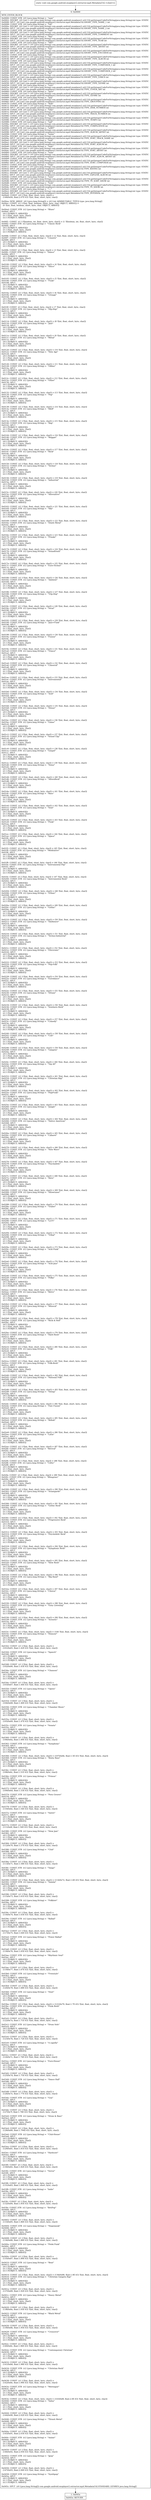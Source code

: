 digraph "CFG forcom.google.android.exoplayer2.extractor.mp4.MetadataUtil.\<clinit\>()V" {
Node_0 [shape=record,label="{0\:\ 0x0000|MTH_ENTER_BLOCK\l|0x0000: CONST_STR  (r0 I:java.lang.String) =  \"nam\" \l0x0002: INVOKE  (r0 I:int) = (r0 I:java.lang.String) com.google.android.exoplayer2.util.Util.getIntegerCodeForString(java.lang.String):int type: STATIC \l0x0006: SPUT  (r0 I:int) com.google.android.exoplayer2.extractor.mp4.MetadataUtil.SHORT_TYPE_NAME_1 int \l0x0008: CONST_STR  (r0 I:java.lang.String) =  \"trk\" \l0x000a: INVOKE  (r0 I:int) = (r0 I:java.lang.String) com.google.android.exoplayer2.util.Util.getIntegerCodeForString(java.lang.String):int type: STATIC \l0x000e: SPUT  (r0 I:int) com.google.android.exoplayer2.extractor.mp4.MetadataUtil.SHORT_TYPE_NAME_2 int \l0x0010: CONST_STR  (r0 I:java.lang.String) =  \"cmt\" \l0x0012: INVOKE  (r0 I:int) = (r0 I:java.lang.String) com.google.android.exoplayer2.util.Util.getIntegerCodeForString(java.lang.String):int type: STATIC \l0x0016: SPUT  (r0 I:int) com.google.android.exoplayer2.extractor.mp4.MetadataUtil.SHORT_TYPE_COMMENT int \l0x0018: CONST_STR  (r0 I:java.lang.String) =  \"day\" \l0x001a: INVOKE  (r0 I:int) = (r0 I:java.lang.String) com.google.android.exoplayer2.util.Util.getIntegerCodeForString(java.lang.String):int type: STATIC \l0x001e: SPUT  (r0 I:int) com.google.android.exoplayer2.extractor.mp4.MetadataUtil.SHORT_TYPE_YEAR int \l0x0020: CONST_STR  (r0 I:java.lang.String) =  \"ART\" \l0x0022: INVOKE  (r0 I:int) = (r0 I:java.lang.String) com.google.android.exoplayer2.util.Util.getIntegerCodeForString(java.lang.String):int type: STATIC \l0x0026: SPUT  (r0 I:int) com.google.android.exoplayer2.extractor.mp4.MetadataUtil.SHORT_TYPE_ARTIST int \l0x0028: CONST_STR  (r0 I:java.lang.String) =  \"too\" \l0x002a: INVOKE  (r0 I:int) = (r0 I:java.lang.String) com.google.android.exoplayer2.util.Util.getIntegerCodeForString(java.lang.String):int type: STATIC \l0x002e: SPUT  (r0 I:int) com.google.android.exoplayer2.extractor.mp4.MetadataUtil.SHORT_TYPE_ENCODER int \l0x0030: CONST_STR  (r0 I:java.lang.String) =  \"alb\" \l0x0032: INVOKE  (r0 I:int) = (r0 I:java.lang.String) com.google.android.exoplayer2.util.Util.getIntegerCodeForString(java.lang.String):int type: STATIC \l0x0036: SPUT  (r0 I:int) com.google.android.exoplayer2.extractor.mp4.MetadataUtil.SHORT_TYPE_ALBUM int \l0x0038: CONST_STR  (r0 I:java.lang.String) =  \"com\" \l0x003a: INVOKE  (r0 I:int) = (r0 I:java.lang.String) com.google.android.exoplayer2.util.Util.getIntegerCodeForString(java.lang.String):int type: STATIC \l0x003e: SPUT  (r0 I:int) com.google.android.exoplayer2.extractor.mp4.MetadataUtil.SHORT_TYPE_COMPOSER_1 int \l0x0040: CONST_STR  (r0 I:java.lang.String) =  \"wrt\" \l0x0042: INVOKE  (r0 I:int) = (r0 I:java.lang.String) com.google.android.exoplayer2.util.Util.getIntegerCodeForString(java.lang.String):int type: STATIC \l0x0046: SPUT  (r0 I:int) com.google.android.exoplayer2.extractor.mp4.MetadataUtil.SHORT_TYPE_COMPOSER_2 int \l0x0048: CONST_STR  (r0 I:java.lang.String) =  \"lyr\" \l0x004a: INVOKE  (r0 I:int) = (r0 I:java.lang.String) com.google.android.exoplayer2.util.Util.getIntegerCodeForString(java.lang.String):int type: STATIC \l0x004e: SPUT  (r0 I:int) com.google.android.exoplayer2.extractor.mp4.MetadataUtil.SHORT_TYPE_LYRICS int \l0x0050: CONST_STR  (r0 I:java.lang.String) =  \"gen\" \l0x0052: INVOKE  (r0 I:int) = (r0 I:java.lang.String) com.google.android.exoplayer2.util.Util.getIntegerCodeForString(java.lang.String):int type: STATIC \l0x0056: SPUT  (r0 I:int) com.google.android.exoplayer2.extractor.mp4.MetadataUtil.SHORT_TYPE_GENRE int \l0x0058: CONST_STR  (r0 I:java.lang.String) =  \"covr\" \l0x005a: INVOKE  (r0 I:int) = (r0 I:java.lang.String) com.google.android.exoplayer2.util.Util.getIntegerCodeForString(java.lang.String):int type: STATIC \l0x005e: SPUT  (r0 I:int) com.google.android.exoplayer2.extractor.mp4.MetadataUtil.TYPE_COVER_ART int \l0x0060: CONST_STR  (r0 I:java.lang.String) =  \"gnre\" \l0x0062: INVOKE  (r0 I:int) = (r0 I:java.lang.String) com.google.android.exoplayer2.util.Util.getIntegerCodeForString(java.lang.String):int type: STATIC \l0x0066: SPUT  (r0 I:int) com.google.android.exoplayer2.extractor.mp4.MetadataUtil.TYPE_GENRE int \l0x0068: CONST_STR  (r0 I:java.lang.String) =  \"grp\" \l0x006a: INVOKE  (r0 I:int) = (r0 I:java.lang.String) com.google.android.exoplayer2.util.Util.getIntegerCodeForString(java.lang.String):int type: STATIC \l0x006e: SPUT  (r0 I:int) com.google.android.exoplayer2.extractor.mp4.MetadataUtil.TYPE_GROUPING int \l0x0070: CONST_STR  (r0 I:java.lang.String) =  \"disk\" \l0x0072: INVOKE  (r0 I:int) = (r0 I:java.lang.String) com.google.android.exoplayer2.util.Util.getIntegerCodeForString(java.lang.String):int type: STATIC \l0x0076: SPUT  (r0 I:int) com.google.android.exoplayer2.extractor.mp4.MetadataUtil.TYPE_DISK_NUMBER int \l0x0078: CONST_STR  (r0 I:java.lang.String) =  \"trkn\" \l0x007a: INVOKE  (r0 I:int) = (r0 I:java.lang.String) com.google.android.exoplayer2.util.Util.getIntegerCodeForString(java.lang.String):int type: STATIC \l0x007e: SPUT  (r0 I:int) com.google.android.exoplayer2.extractor.mp4.MetadataUtil.TYPE_TRACK_NUMBER int \l0x0080: CONST_STR  (r0 I:java.lang.String) =  \"tmpo\" \l0x0082: INVOKE  (r0 I:int) = (r0 I:java.lang.String) com.google.android.exoplayer2.util.Util.getIntegerCodeForString(java.lang.String):int type: STATIC \l0x0086: SPUT  (r0 I:int) com.google.android.exoplayer2.extractor.mp4.MetadataUtil.TYPE_TEMPO int \l0x0088: CONST_STR  (r0 I:java.lang.String) =  \"cpil\" \l0x008a: INVOKE  (r0 I:int) = (r0 I:java.lang.String) com.google.android.exoplayer2.util.Util.getIntegerCodeForString(java.lang.String):int type: STATIC \l0x008e: SPUT  (r0 I:int) com.google.android.exoplayer2.extractor.mp4.MetadataUtil.TYPE_COMPILATION int \l0x0090: CONST_STR  (r0 I:java.lang.String) =  \"aART\" \l0x0092: INVOKE  (r0 I:int) = (r0 I:java.lang.String) com.google.android.exoplayer2.util.Util.getIntegerCodeForString(java.lang.String):int type: STATIC \l0x0096: SPUT  (r0 I:int) com.google.android.exoplayer2.extractor.mp4.MetadataUtil.TYPE_ALBUM_ARTIST int \l0x0098: CONST_STR  (r0 I:java.lang.String) =  \"sonm\" \l0x009a: INVOKE  (r0 I:int) = (r0 I:java.lang.String) com.google.android.exoplayer2.util.Util.getIntegerCodeForString(java.lang.String):int type: STATIC \l0x009e: SPUT  (r0 I:int) com.google.android.exoplayer2.extractor.mp4.MetadataUtil.TYPE_SORT_TRACK_NAME int \l0x00a0: CONST_STR  (r0 I:java.lang.String) =  \"soal\" \l0x00a2: INVOKE  (r0 I:int) = (r0 I:java.lang.String) com.google.android.exoplayer2.util.Util.getIntegerCodeForString(java.lang.String):int type: STATIC \l0x00a6: SPUT  (r0 I:int) com.google.android.exoplayer2.extractor.mp4.MetadataUtil.TYPE_SORT_ALBUM int \l0x00a8: CONST_STR  (r0 I:java.lang.String) =  \"soar\" \l0x00aa: INVOKE  (r0 I:int) = (r0 I:java.lang.String) com.google.android.exoplayer2.util.Util.getIntegerCodeForString(java.lang.String):int type: STATIC \l0x00ae: SPUT  (r0 I:int) com.google.android.exoplayer2.extractor.mp4.MetadataUtil.TYPE_SORT_ARTIST int \l0x00b0: CONST_STR  (r0 I:java.lang.String) =  \"soaa\" \l0x00b2: INVOKE  (r0 I:int) = (r0 I:java.lang.String) com.google.android.exoplayer2.util.Util.getIntegerCodeForString(java.lang.String):int type: STATIC \l0x00b6: SPUT  (r0 I:int) com.google.android.exoplayer2.extractor.mp4.MetadataUtil.TYPE_SORT_ALBUM_ARTIST int \l0x00b8: CONST_STR  (r0 I:java.lang.String) =  \"soco\" \l0x00ba: INVOKE  (r0 I:int) = (r0 I:java.lang.String) com.google.android.exoplayer2.util.Util.getIntegerCodeForString(java.lang.String):int type: STATIC \l0x00be: SPUT  (r0 I:int) com.google.android.exoplayer2.extractor.mp4.MetadataUtil.TYPE_SORT_COMPOSER int \l0x00c0: CONST_STR  (r0 I:java.lang.String) =  \"rtng\" \l0x00c2: INVOKE  (r0 I:int) = (r0 I:java.lang.String) com.google.android.exoplayer2.util.Util.getIntegerCodeForString(java.lang.String):int type: STATIC \l0x00c6: SPUT  (r0 I:int) com.google.android.exoplayer2.extractor.mp4.MetadataUtil.TYPE_RATING int \l0x00c8: CONST_STR  (r0 I:java.lang.String) =  \"pgap\" \l0x00ca: INVOKE  (r0 I:int) = (r0 I:java.lang.String) com.google.android.exoplayer2.util.Util.getIntegerCodeForString(java.lang.String):int type: STATIC \l0x00ce: SPUT  (r0 I:int) com.google.android.exoplayer2.extractor.mp4.MetadataUtil.TYPE_GAPLESS_ALBUM int \l0x00d0: CONST_STR  (r0 I:java.lang.String) =  \"sosn\" \l0x00d2: INVOKE  (r0 I:int) = (r0 I:java.lang.String) com.google.android.exoplayer2.util.Util.getIntegerCodeForString(java.lang.String):int type: STATIC \l0x00d6: SPUT  (r0 I:int) com.google.android.exoplayer2.extractor.mp4.MetadataUtil.TYPE_TV_SORT_SHOW int \l0x00d8: CONST_STR  (r0 I:java.lang.String) =  \"tvsh\" \l0x00da: INVOKE  (r0 I:int) = (r0 I:java.lang.String) com.google.android.exoplayer2.util.Util.getIntegerCodeForString(java.lang.String):int type: STATIC \l0x00de: SPUT  (r0 I:int) com.google.android.exoplayer2.extractor.mp4.MetadataUtil.TYPE_TV_SHOW int \l0x00e0: CONST_STR  (r0 I:java.lang.String) =  \"\-\-\-\-\" \l0x00e2: INVOKE  (r0 I:int) = (r0 I:java.lang.String) com.google.android.exoplayer2.util.Util.getIntegerCodeForString(java.lang.String):int type: STATIC \l0x00e6: SPUT  (r0 I:int) com.google.android.exoplayer2.extractor.mp4.MetadataUtil.TYPE_INTERNAL int \l0x00e8: CONST  (r0 I:?[int, float, short, byte, char]) = \l  (148(0x94, float:2.07E\-43) ?[int, float, short, byte, char])\l \l0x00ea: NEW_ARRAY  (r0 I:java.lang.String[]) = (r0 I:int A[IMMUTABLE_TYPE]) type: java.lang.String[] \l0x00ec: CONST  (r1 I:?[int, float, boolean, short, byte, char, OBJECT, ARRAY]) = \l  (0 ?[int, float, boolean, short, byte, char, OBJECT, ARRAY])\l \l0x00ed: CONST_STR  (r2 I:java.lang.String) =  \"Blues\" \l0x00ef: APUT  \l  (r0 I:?[OBJECT, ARRAY][])\l  (r1 I:?[int, short, byte, char])\l  (r2 I:?[OBJECT, ARRAY])\l \l0x00f1: CONST  (r1 I:?[boolean, int, float, short, byte, char]) = (1 ?[boolean, int, float, short, byte, char]) \l0x00f2: CONST_STR  (r2 I:java.lang.String) =  \"Classic Rock\" \l0x00f4: APUT  \l  (r0 I:?[OBJECT, ARRAY][])\l  (r1 I:?[int, short, byte, char])\l  (r2 I:?[OBJECT, ARRAY])\l \l0x00f6: CONST  (r1 I:?[int, float, short, byte, char]) = (2 ?[int, float, short, byte, char]) \l0x00f7: CONST_STR  (r2 I:java.lang.String) =  \"Country\" \l0x00f9: APUT  \l  (r0 I:?[OBJECT, ARRAY][])\l  (r1 I:?[int, short, byte, char])\l  (r2 I:?[OBJECT, ARRAY])\l \l0x00fb: CONST  (r1 I:?[int, float, short, byte, char]) = (3 ?[int, float, short, byte, char]) \l0x00fc: CONST_STR  (r2 I:java.lang.String) =  \"Dance\" \l0x00fe: APUT  \l  (r0 I:?[OBJECT, ARRAY][])\l  (r1 I:?[int, short, byte, char])\l  (r2 I:?[OBJECT, ARRAY])\l \l0x0100: CONST  (r1 I:?[int, float, short, byte, char]) = (4 ?[int, float, short, byte, char]) \l0x0101: CONST_STR  (r2 I:java.lang.String) =  \"Disco\" \l0x0103: APUT  \l  (r0 I:?[OBJECT, ARRAY][])\l  (r1 I:?[int, short, byte, char])\l  (r2 I:?[OBJECT, ARRAY])\l \l0x0105: CONST  (r1 I:?[int, float, short, byte, char]) = (5 ?[int, float, short, byte, char]) \l0x0106: CONST_STR  (r2 I:java.lang.String) =  \"Funk\" \l0x0108: APUT  \l  (r0 I:?[OBJECT, ARRAY][])\l  (r1 I:?[int, short, byte, char])\l  (r2 I:?[OBJECT, ARRAY])\l \l0x010a: CONST  (r1 I:?[int, float, short, byte, char]) = (6 ?[int, float, short, byte, char]) \l0x010b: CONST_STR  (r2 I:java.lang.String) =  \"Grunge\" \l0x010d: APUT  \l  (r0 I:?[OBJECT, ARRAY][])\l  (r1 I:?[int, short, byte, char])\l  (r2 I:?[OBJECT, ARRAY])\l \l0x010f: CONST  (r1 I:?[int, float, short, byte, char]) = (7 ?[int, float, short, byte, char]) \l0x0110: CONST_STR  (r2 I:java.lang.String) =  \"Hip\-Hop\" \l0x0112: APUT  \l  (r0 I:?[OBJECT, ARRAY][])\l  (r1 I:?[int, short, byte, char])\l  (r2 I:?[OBJECT, ARRAY])\l \l0x0114: CONST  (r1 I:?[int, float, short, byte, char]) = (8 ?[int, float, short, byte, char]) \l0x0116: CONST_STR  (r2 I:java.lang.String) =  \"Jazz\" \l0x0118: APUT  \l  (r0 I:?[OBJECT, ARRAY][])\l  (r1 I:?[int, short, byte, char])\l  (r2 I:?[OBJECT, ARRAY])\l \l0x011a: CONST  (r1 I:?[int, float, short, byte, char]) = (9 ?[int, float, short, byte, char]) \l0x011c: CONST_STR  (r2 I:java.lang.String) =  \"Metal\" \l0x011e: APUT  \l  (r0 I:?[OBJECT, ARRAY][])\l  (r1 I:?[int, short, byte, char])\l  (r2 I:?[OBJECT, ARRAY])\l \l0x0120: CONST  (r1 I:?[int, float, short, byte, char]) = (10 ?[int, float, short, byte, char]) \l0x0122: CONST_STR  (r2 I:java.lang.String) =  \"New Age\" \l0x0124: APUT  \l  (r0 I:?[OBJECT, ARRAY][])\l  (r1 I:?[int, short, byte, char])\l  (r2 I:?[OBJECT, ARRAY])\l \l0x0126: CONST  (r1 I:?[int, float, short, byte, char]) = (11 ?[int, float, short, byte, char]) \l0x0128: CONST_STR  (r2 I:java.lang.String) =  \"Oldies\" \l0x012a: APUT  \l  (r0 I:?[OBJECT, ARRAY][])\l  (r1 I:?[int, short, byte, char])\l  (r2 I:?[OBJECT, ARRAY])\l \l0x012c: CONST  (r1 I:?[int, float, short, byte, char]) = (12 ?[int, float, short, byte, char]) \l0x012e: CONST_STR  (r2 I:java.lang.String) =  \"Other\" \l0x0130: APUT  \l  (r0 I:?[OBJECT, ARRAY][])\l  (r1 I:?[int, short, byte, char])\l  (r2 I:?[OBJECT, ARRAY])\l \l0x0132: CONST  (r1 I:?[int, float, short, byte, char]) = (13 ?[int, float, short, byte, char]) \l0x0134: CONST_STR  (r2 I:java.lang.String) =  \"Pop\" \l0x0136: APUT  \l  (r0 I:?[OBJECT, ARRAY][])\l  (r1 I:?[int, short, byte, char])\l  (r2 I:?[OBJECT, ARRAY])\l \l0x0138: CONST  (r1 I:?[int, float, short, byte, char]) = (14 ?[int, float, short, byte, char]) \l0x013a: CONST_STR  (r2 I:java.lang.String) =  \"R&B\" \l0x013c: APUT  \l  (r0 I:?[OBJECT, ARRAY][])\l  (r1 I:?[int, short, byte, char])\l  (r2 I:?[OBJECT, ARRAY])\l \l0x013e: CONST  (r1 I:?[int, float, short, byte, char]) = (15 ?[int, float, short, byte, char]) \l0x0140: CONST_STR  (r2 I:java.lang.String) =  \"Rap\" \l0x0142: APUT  \l  (r0 I:?[OBJECT, ARRAY][])\l  (r1 I:?[int, short, byte, char])\l  (r2 I:?[OBJECT, ARRAY])\l \l0x0144: CONST  (r1 I:?[int, float, short, byte, char]) = (16 ?[int, float, short, byte, char]) \l0x0146: CONST_STR  (r2 I:java.lang.String) =  \"Reggae\" \l0x0148: APUT  \l  (r0 I:?[OBJECT, ARRAY][])\l  (r1 I:?[int, short, byte, char])\l  (r2 I:?[OBJECT, ARRAY])\l \l0x014a: CONST  (r1 I:?[int, float, short, byte, char]) = (17 ?[int, float, short, byte, char]) \l0x014c: CONST_STR  (r2 I:java.lang.String) =  \"Rock\" \l0x014e: APUT  \l  (r0 I:?[OBJECT, ARRAY][])\l  (r1 I:?[int, short, byte, char])\l  (r2 I:?[OBJECT, ARRAY])\l \l0x0150: CONST  (r1 I:?[int, float, short, byte, char]) = (18 ?[int, float, short, byte, char]) \l0x0152: CONST_STR  (r2 I:java.lang.String) =  \"Techno\" \l0x0154: APUT  \l  (r0 I:?[OBJECT, ARRAY][])\l  (r1 I:?[int, short, byte, char])\l  (r2 I:?[OBJECT, ARRAY])\l \l0x0156: CONST  (r1 I:?[int, float, short, byte, char]) = (19 ?[int, float, short, byte, char]) \l0x0158: CONST_STR  (r2 I:java.lang.String) =  \"Industrial\" \l0x015a: APUT  \l  (r0 I:?[OBJECT, ARRAY][])\l  (r1 I:?[int, short, byte, char])\l  (r2 I:?[OBJECT, ARRAY])\l \l0x015c: CONST  (r1 I:?[int, float, short, byte, char]) = (20 ?[int, float, short, byte, char]) \l0x015e: CONST_STR  (r2 I:java.lang.String) =  \"Alternative\" \l0x0160: APUT  \l  (r0 I:?[OBJECT, ARRAY][])\l  (r1 I:?[int, short, byte, char])\l  (r2 I:?[OBJECT, ARRAY])\l \l0x0162: CONST  (r1 I:?[int, float, short, byte, char]) = (21 ?[int, float, short, byte, char]) \l0x0164: CONST_STR  (r2 I:java.lang.String) =  \"Ska\" \l0x0166: APUT  \l  (r0 I:?[OBJECT, ARRAY][])\l  (r1 I:?[int, short, byte, char])\l  (r2 I:?[OBJECT, ARRAY])\l \l0x0168: CONST  (r1 I:?[int, float, short, byte, char]) = (22 ?[int, float, short, byte, char]) \l0x016a: CONST_STR  (r2 I:java.lang.String) =  \"Death Metal\" \l0x016c: APUT  \l  (r0 I:?[OBJECT, ARRAY][])\l  (r1 I:?[int, short, byte, char])\l  (r2 I:?[OBJECT, ARRAY])\l \l0x016e: CONST  (r1 I:?[int, float, short, byte, char]) = (23 ?[int, float, short, byte, char]) \l0x0170: CONST_STR  (r2 I:java.lang.String) =  \"Pranks\" \l0x0172: APUT  \l  (r0 I:?[OBJECT, ARRAY][])\l  (r1 I:?[int, short, byte, char])\l  (r2 I:?[OBJECT, ARRAY])\l \l0x0174: CONST  (r1 I:?[int, float, short, byte, char]) = (24 ?[int, float, short, byte, char]) \l0x0176: CONST_STR  (r2 I:java.lang.String) =  \"Soundtrack\" \l0x0178: APUT  \l  (r0 I:?[OBJECT, ARRAY][])\l  (r1 I:?[int, short, byte, char])\l  (r2 I:?[OBJECT, ARRAY])\l \l0x017a: CONST  (r1 I:?[int, float, short, byte, char]) = (25 ?[int, float, short, byte, char]) \l0x017c: CONST_STR  (r2 I:java.lang.String) =  \"Euro\-Techno\" \l0x017e: APUT  \l  (r0 I:?[OBJECT, ARRAY][])\l  (r1 I:?[int, short, byte, char])\l  (r2 I:?[OBJECT, ARRAY])\l \l0x0180: CONST  (r1 I:?[int, float, short, byte, char]) = (26 ?[int, float, short, byte, char]) \l0x0182: CONST_STR  (r2 I:java.lang.String) =  \"Ambient\" \l0x0184: APUT  \l  (r0 I:?[OBJECT, ARRAY][])\l  (r1 I:?[int, short, byte, char])\l  (r2 I:?[OBJECT, ARRAY])\l \l0x0186: CONST  (r1 I:?[int, float, short, byte, char]) = (27 ?[int, float, short, byte, char]) \l0x0188: CONST_STR  (r2 I:java.lang.String) =  \"Trip\-Hop\" \l0x018a: APUT  \l  (r0 I:?[OBJECT, ARRAY][])\l  (r1 I:?[int, short, byte, char])\l  (r2 I:?[OBJECT, ARRAY])\l \l0x018c: CONST  (r1 I:?[int, float, short, byte, char]) = (28 ?[int, float, short, byte, char]) \l0x018e: CONST_STR  (r2 I:java.lang.String) =  \"Vocal\" \l0x0190: APUT  \l  (r0 I:?[OBJECT, ARRAY][])\l  (r1 I:?[int, short, byte, char])\l  (r2 I:?[OBJECT, ARRAY])\l \l0x0192: CONST  (r1 I:?[int, float, short, byte, char]) = (29 ?[int, float, short, byte, char]) \l0x0194: CONST_STR  (r2 I:java.lang.String) =  \"Jazz+Funk\" \l0x0196: APUT  \l  (r0 I:?[OBJECT, ARRAY][])\l  (r1 I:?[int, short, byte, char])\l  (r2 I:?[OBJECT, ARRAY])\l \l0x0198: CONST  (r1 I:?[int, float, short, byte, char]) = (30 ?[int, float, short, byte, char]) \l0x019a: CONST_STR  (r2 I:java.lang.String) =  \"Fusion\" \l0x019c: APUT  \l  (r0 I:?[OBJECT, ARRAY][])\l  (r1 I:?[int, short, byte, char])\l  (r2 I:?[OBJECT, ARRAY])\l \l0x019e: CONST  (r1 I:?[int, float, short, byte, char]) = (31 ?[int, float, short, byte, char]) \l0x01a0: CONST_STR  (r2 I:java.lang.String) =  \"Trance\" \l0x01a2: APUT  \l  (r0 I:?[OBJECT, ARRAY][])\l  (r1 I:?[int, short, byte, char])\l  (r2 I:?[OBJECT, ARRAY])\l \l0x01a4: CONST  (r1 I:?[int, float, short, byte, char]) = (32 ?[int, float, short, byte, char]) \l0x01a6: CONST_STR  (r2 I:java.lang.String) =  \"Classical\" \l0x01a8: APUT  \l  (r0 I:?[OBJECT, ARRAY][])\l  (r1 I:?[int, short, byte, char])\l  (r2 I:?[OBJECT, ARRAY])\l \l0x01aa: CONST  (r1 I:?[int, float, short, byte, char]) = (33 ?[int, float, short, byte, char]) \l0x01ac: CONST_STR  (r2 I:java.lang.String) =  \"Instrumental\" \l0x01ae: APUT  \l  (r0 I:?[OBJECT, ARRAY][])\l  (r1 I:?[int, short, byte, char])\l  (r2 I:?[OBJECT, ARRAY])\l \l0x01b0: CONST  (r1 I:?[int, float, short, byte, char]) = (34 ?[int, float, short, byte, char]) \l0x01b2: CONST_STR  (r2 I:java.lang.String) =  \"Acid\" \l0x01b4: APUT  \l  (r0 I:?[OBJECT, ARRAY][])\l  (r1 I:?[int, short, byte, char])\l  (r2 I:?[OBJECT, ARRAY])\l \l0x01b6: CONST  (r1 I:?[int, float, short, byte, char]) = (35 ?[int, float, short, byte, char]) \l0x01b8: CONST_STR  (r2 I:java.lang.String) =  \"House\" \l0x01ba: APUT  \l  (r0 I:?[OBJECT, ARRAY][])\l  (r1 I:?[int, short, byte, char])\l  (r2 I:?[OBJECT, ARRAY])\l \l0x01bc: CONST  (r1 I:?[int, float, short, byte, char]) = (36 ?[int, float, short, byte, char]) \l0x01be: CONST_STR  (r2 I:java.lang.String) =  \"Game\" \l0x01c0: APUT  \l  (r0 I:?[OBJECT, ARRAY][])\l  (r1 I:?[int, short, byte, char])\l  (r2 I:?[OBJECT, ARRAY])\l \l0x01c2: CONST  (r1 I:?[int, float, short, byte, char]) = (37 ?[int, float, short, byte, char]) \l0x01c4: CONST_STR  (r2 I:java.lang.String) =  \"Sound Clip\" \l0x01c6: APUT  \l  (r0 I:?[OBJECT, ARRAY][])\l  (r1 I:?[int, short, byte, char])\l  (r2 I:?[OBJECT, ARRAY])\l \l0x01c8: CONST  (r1 I:?[int, float, short, byte, char]) = (38 ?[int, float, short, byte, char]) \l0x01ca: CONST_STR  (r2 I:java.lang.String) =  \"Gospel\" \l0x01cc: APUT  \l  (r0 I:?[OBJECT, ARRAY][])\l  (r1 I:?[int, short, byte, char])\l  (r2 I:?[OBJECT, ARRAY])\l \l0x01ce: CONST  (r1 I:?[int, float, short, byte, char]) = (39 ?[int, float, short, byte, char]) \l0x01d0: CONST_STR  (r2 I:java.lang.String) =  \"Noise\" \l0x01d2: APUT  \l  (r0 I:?[OBJECT, ARRAY][])\l  (r1 I:?[int, short, byte, char])\l  (r2 I:?[OBJECT, ARRAY])\l \l0x01d4: CONST  (r1 I:?[int, float, short, byte, char]) = (40 ?[int, float, short, byte, char]) \l0x01d6: CONST_STR  (r2 I:java.lang.String) =  \"AlternRock\" \l0x01d8: APUT  \l  (r0 I:?[OBJECT, ARRAY][])\l  (r1 I:?[int, short, byte, char])\l  (r2 I:?[OBJECT, ARRAY])\l \l0x01da: CONST  (r1 I:?[int, float, short, byte, char]) = (41 ?[int, float, short, byte, char]) \l0x01dc: CONST_STR  (r2 I:java.lang.String) =  \"Bass\" \l0x01de: APUT  \l  (r0 I:?[OBJECT, ARRAY][])\l  (r1 I:?[int, short, byte, char])\l  (r2 I:?[OBJECT, ARRAY])\l \l0x01e0: CONST  (r1 I:?[int, float, short, byte, char]) = (42 ?[int, float, short, byte, char]) \l0x01e2: CONST_STR  (r2 I:java.lang.String) =  \"Soul\" \l0x01e4: APUT  \l  (r0 I:?[OBJECT, ARRAY][])\l  (r1 I:?[int, short, byte, char])\l  (r2 I:?[OBJECT, ARRAY])\l \l0x01e6: CONST  (r1 I:?[int, float, short, byte, char]) = (43 ?[int, float, short, byte, char]) \l0x01e8: CONST_STR  (r2 I:java.lang.String) =  \"Punk\" \l0x01ea: APUT  \l  (r0 I:?[OBJECT, ARRAY][])\l  (r1 I:?[int, short, byte, char])\l  (r2 I:?[OBJECT, ARRAY])\l \l0x01ec: CONST  (r1 I:?[int, float, short, byte, char]) = (44 ?[int, float, short, byte, char]) \l0x01ee: CONST_STR  (r2 I:java.lang.String) =  \"Space\" \l0x01f0: APUT  \l  (r0 I:?[OBJECT, ARRAY][])\l  (r1 I:?[int, short, byte, char])\l  (r2 I:?[OBJECT, ARRAY])\l \l0x01f2: CONST  (r1 I:?[int, float, short, byte, char]) = (45 ?[int, float, short, byte, char]) \l0x01f4: CONST_STR  (r2 I:java.lang.String) =  \"Meditative\" \l0x01f6: APUT  \l  (r0 I:?[OBJECT, ARRAY][])\l  (r1 I:?[int, short, byte, char])\l  (r2 I:?[OBJECT, ARRAY])\l \l0x01f8: CONST  (r1 I:?[int, float, short, byte, char]) = (46 ?[int, float, short, byte, char]) \l0x01fa: CONST_STR  (r2 I:java.lang.String) =  \"Instrumental Pop\" \l0x01fc: APUT  \l  (r0 I:?[OBJECT, ARRAY][])\l  (r1 I:?[int, short, byte, char])\l  (r2 I:?[OBJECT, ARRAY])\l \l0x01fe: CONST  (r1 I:?[int, float, short, byte, char]) = (47 ?[int, float, short, byte, char]) \l0x0200: CONST_STR  (r2 I:java.lang.String) =  \"Instrumental Rock\" \l0x0202: APUT  \l  (r0 I:?[OBJECT, ARRAY][])\l  (r1 I:?[int, short, byte, char])\l  (r2 I:?[OBJECT, ARRAY])\l \l0x0204: CONST  (r1 I:?[int, float, short, byte, char]) = (48 ?[int, float, short, byte, char]) \l0x0206: CONST_STR  (r2 I:java.lang.String) =  \"Ethnic\" \l0x0208: APUT  \l  (r0 I:?[OBJECT, ARRAY][])\l  (r1 I:?[int, short, byte, char])\l  (r2 I:?[OBJECT, ARRAY])\l \l0x020a: CONST  (r1 I:?[int, float, short, byte, char]) = (49 ?[int, float, short, byte, char]) \l0x020c: CONST_STR  (r2 I:java.lang.String) =  \"Gothic\" \l0x020e: APUT  \l  (r0 I:?[OBJECT, ARRAY][])\l  (r1 I:?[int, short, byte, char])\l  (r2 I:?[OBJECT, ARRAY])\l \l0x0210: CONST  (r1 I:?[int, float, short, byte, char]) = (50 ?[int, float, short, byte, char]) \l0x0212: CONST_STR  (r2 I:java.lang.String) =  \"Darkwave\" \l0x0214: APUT  \l  (r0 I:?[OBJECT, ARRAY][])\l  (r1 I:?[int, short, byte, char])\l  (r2 I:?[OBJECT, ARRAY])\l \l0x0216: CONST  (r1 I:?[int, float, short, byte, char]) = (51 ?[int, float, short, byte, char]) \l0x0218: CONST_STR  (r2 I:java.lang.String) =  \"Techno\-Industrial\" \l0x021a: APUT  \l  (r0 I:?[OBJECT, ARRAY][])\l  (r1 I:?[int, short, byte, char])\l  (r2 I:?[OBJECT, ARRAY])\l \l0x021c: CONST  (r1 I:?[int, float, short, byte, char]) = (52 ?[int, float, short, byte, char]) \l0x021e: CONST_STR  (r2 I:java.lang.String) =  \"Electronic\" \l0x0220: APUT  \l  (r0 I:?[OBJECT, ARRAY][])\l  (r1 I:?[int, short, byte, char])\l  (r2 I:?[OBJECT, ARRAY])\l \l0x0222: CONST  (r1 I:?[int, float, short, byte, char]) = (53 ?[int, float, short, byte, char]) \l0x0224: CONST_STR  (r2 I:java.lang.String) =  \"Pop\-Folk\" \l0x0226: APUT  \l  (r0 I:?[OBJECT, ARRAY][])\l  (r1 I:?[int, short, byte, char])\l  (r2 I:?[OBJECT, ARRAY])\l \l0x0228: CONST  (r1 I:?[int, float, short, byte, char]) = (54 ?[int, float, short, byte, char]) \l0x022a: CONST_STR  (r2 I:java.lang.String) =  \"Eurodance\" \l0x022c: APUT  \l  (r0 I:?[OBJECT, ARRAY][])\l  (r1 I:?[int, short, byte, char])\l  (r2 I:?[OBJECT, ARRAY])\l \l0x022e: CONST  (r1 I:?[int, float, short, byte, char]) = (55 ?[int, float, short, byte, char]) \l0x0230: CONST_STR  (r2 I:java.lang.String) =  \"Dream\" \l0x0232: APUT  \l  (r0 I:?[OBJECT, ARRAY][])\l  (r1 I:?[int, short, byte, char])\l  (r2 I:?[OBJECT, ARRAY])\l \l0x0234: CONST  (r1 I:?[int, float, short, byte, char]) = (56 ?[int, float, short, byte, char]) \l0x0236: CONST_STR  (r2 I:java.lang.String) =  \"Southern Rock\" \l0x0238: APUT  \l  (r0 I:?[OBJECT, ARRAY][])\l  (r1 I:?[int, short, byte, char])\l  (r2 I:?[OBJECT, ARRAY])\l \l0x023a: CONST  (r1 I:?[int, float, short, byte, char]) = (57 ?[int, float, short, byte, char]) \l0x023c: CONST_STR  (r2 I:java.lang.String) =  \"Comedy\" \l0x023e: APUT  \l  (r0 I:?[OBJECT, ARRAY][])\l  (r1 I:?[int, short, byte, char])\l  (r2 I:?[OBJECT, ARRAY])\l \l0x0240: CONST  (r1 I:?[int, float, short, byte, char]) = (58 ?[int, float, short, byte, char]) \l0x0242: CONST_STR  (r2 I:java.lang.String) =  \"Cult\" \l0x0244: APUT  \l  (r0 I:?[OBJECT, ARRAY][])\l  (r1 I:?[int, short, byte, char])\l  (r2 I:?[OBJECT, ARRAY])\l \l0x0246: CONST  (r1 I:?[int, float, short, byte, char]) = (59 ?[int, float, short, byte, char]) \l0x0248: CONST_STR  (r2 I:java.lang.String) =  \"Gangsta\" \l0x024a: APUT  \l  (r0 I:?[OBJECT, ARRAY][])\l  (r1 I:?[int, short, byte, char])\l  (r2 I:?[OBJECT, ARRAY])\l \l0x024c: CONST  (r1 I:?[int, float, short, byte, char]) = (60 ?[int, float, short, byte, char]) \l0x024e: CONST_STR  (r2 I:java.lang.String) =  \"Top 40\" \l0x0250: APUT  \l  (r0 I:?[OBJECT, ARRAY][])\l  (r1 I:?[int, short, byte, char])\l  (r2 I:?[OBJECT, ARRAY])\l \l0x0252: CONST  (r1 I:?[int, float, short, byte, char]) = (61 ?[int, float, short, byte, char]) \l0x0254: CONST_STR  (r2 I:java.lang.String) =  \"Christian Rap\" \l0x0256: APUT  \l  (r0 I:?[OBJECT, ARRAY][])\l  (r1 I:?[int, short, byte, char])\l  (r2 I:?[OBJECT, ARRAY])\l \l0x0258: CONST  (r1 I:?[int, float, short, byte, char]) = (62 ?[int, float, short, byte, char]) \l0x025a: CONST_STR  (r2 I:java.lang.String) =  \"Pop\/Funk\" \l0x025c: APUT  \l  (r0 I:?[OBJECT, ARRAY][])\l  (r1 I:?[int, short, byte, char])\l  (r2 I:?[OBJECT, ARRAY])\l \l0x025e: CONST  (r1 I:?[int, float, short, byte, char]) = (63 ?[int, float, short, byte, char]) \l0x0260: CONST_STR  (r2 I:java.lang.String) =  \"Jungle\" \l0x0262: APUT  \l  (r0 I:?[OBJECT, ARRAY][])\l  (r1 I:?[int, short, byte, char])\l  (r2 I:?[OBJECT, ARRAY])\l \l0x0264: CONST  (r1 I:?[int, float, short, byte, char]) = (64 ?[int, float, short, byte, char]) \l0x0266: CONST_STR  (r2 I:java.lang.String) =  \"Native American\" \l0x0268: APUT  \l  (r0 I:?[OBJECT, ARRAY][])\l  (r1 I:?[int, short, byte, char])\l  (r2 I:?[OBJECT, ARRAY])\l \l0x026a: CONST  (r1 I:?[int, float, short, byte, char]) = (65 ?[int, float, short, byte, char]) \l0x026c: CONST_STR  (r2 I:java.lang.String) =  \"Cabaret\" \l0x026e: APUT  \l  (r0 I:?[OBJECT, ARRAY][])\l  (r1 I:?[int, short, byte, char])\l  (r2 I:?[OBJECT, ARRAY])\l \l0x0270: CONST  (r1 I:?[int, float, short, byte, char]) = (66 ?[int, float, short, byte, char]) \l0x0272: CONST_STR  (r2 I:java.lang.String) =  \"New Wave\" \l0x0274: APUT  \l  (r0 I:?[OBJECT, ARRAY][])\l  (r1 I:?[int, short, byte, char])\l  (r2 I:?[OBJECT, ARRAY])\l \l0x0276: CONST  (r1 I:?[int, float, short, byte, char]) = (67 ?[int, float, short, byte, char]) \l0x0278: CONST_STR  (r2 I:java.lang.String) =  \"Psychadelic\" \l0x027a: APUT  \l  (r0 I:?[OBJECT, ARRAY][])\l  (r1 I:?[int, short, byte, char])\l  (r2 I:?[OBJECT, ARRAY])\l \l0x027c: CONST  (r1 I:?[int, float, short, byte, char]) = (68 ?[int, float, short, byte, char]) \l0x027e: CONST_STR  (r2 I:java.lang.String) =  \"Rave\" \l0x0280: APUT  \l  (r0 I:?[OBJECT, ARRAY][])\l  (r1 I:?[int, short, byte, char])\l  (r2 I:?[OBJECT, ARRAY])\l \l0x0282: CONST  (r1 I:?[int, float, short, byte, char]) = (69 ?[int, float, short, byte, char]) \l0x0284: CONST_STR  (r2 I:java.lang.String) =  \"Showtunes\" \l0x0286: APUT  \l  (r0 I:?[OBJECT, ARRAY][])\l  (r1 I:?[int, short, byte, char])\l  (r2 I:?[OBJECT, ARRAY])\l \l0x0288: CONST  (r1 I:?[int, float, short, byte, char]) = (70 ?[int, float, short, byte, char]) \l0x028a: CONST_STR  (r2 I:java.lang.String) =  \"Trailer\" \l0x028c: APUT  \l  (r0 I:?[OBJECT, ARRAY][])\l  (r1 I:?[int, short, byte, char])\l  (r2 I:?[OBJECT, ARRAY])\l \l0x028e: CONST  (r1 I:?[int, float, short, byte, char]) = (71 ?[int, float, short, byte, char]) \l0x0290: CONST_STR  (r2 I:java.lang.String) =  \"Lo\-Fi\" \l0x0292: APUT  \l  (r0 I:?[OBJECT, ARRAY][])\l  (r1 I:?[int, short, byte, char])\l  (r2 I:?[OBJECT, ARRAY])\l \l0x0294: CONST  (r1 I:?[int, float, short, byte, char]) = (72 ?[int, float, short, byte, char]) \l0x0296: CONST_STR  (r2 I:java.lang.String) =  \"Tribal\" \l0x0298: APUT  \l  (r0 I:?[OBJECT, ARRAY][])\l  (r1 I:?[int, short, byte, char])\l  (r2 I:?[OBJECT, ARRAY])\l \l0x029a: CONST  (r1 I:?[int, float, short, byte, char]) = (73 ?[int, float, short, byte, char]) \l0x029c: CONST_STR  (r2 I:java.lang.String) =  \"Acid Punk\" \l0x029e: APUT  \l  (r0 I:?[OBJECT, ARRAY][])\l  (r1 I:?[int, short, byte, char])\l  (r2 I:?[OBJECT, ARRAY])\l \l0x02a0: CONST  (r1 I:?[int, float, short, byte, char]) = (74 ?[int, float, short, byte, char]) \l0x02a2: CONST_STR  (r2 I:java.lang.String) =  \"Acid Jazz\" \l0x02a4: APUT  \l  (r0 I:?[OBJECT, ARRAY][])\l  (r1 I:?[int, short, byte, char])\l  (r2 I:?[OBJECT, ARRAY])\l \l0x02a6: CONST  (r1 I:?[int, float, short, byte, char]) = (75 ?[int, float, short, byte, char]) \l0x02a8: CONST_STR  (r2 I:java.lang.String) =  \"Polka\" \l0x02aa: APUT  \l  (r0 I:?[OBJECT, ARRAY][])\l  (r1 I:?[int, short, byte, char])\l  (r2 I:?[OBJECT, ARRAY])\l \l0x02ac: CONST  (r1 I:?[int, float, short, byte, char]) = (76 ?[int, float, short, byte, char]) \l0x02ae: CONST_STR  (r2 I:java.lang.String) =  \"Retro\" \l0x02b0: APUT  \l  (r0 I:?[OBJECT, ARRAY][])\l  (r1 I:?[int, short, byte, char])\l  (r2 I:?[OBJECT, ARRAY])\l \l0x02b2: CONST  (r1 I:?[int, float, short, byte, char]) = (77 ?[int, float, short, byte, char]) \l0x02b4: CONST_STR  (r2 I:java.lang.String) =  \"Musical\" \l0x02b6: APUT  \l  (r0 I:?[OBJECT, ARRAY][])\l  (r1 I:?[int, short, byte, char])\l  (r2 I:?[OBJECT, ARRAY])\l \l0x02b8: CONST  (r1 I:?[int, float, short, byte, char]) = (78 ?[int, float, short, byte, char]) \l0x02ba: CONST_STR  (r2 I:java.lang.String) =  \"Rock & Roll\" \l0x02bc: APUT  \l  (r0 I:?[OBJECT, ARRAY][])\l  (r1 I:?[int, short, byte, char])\l  (r2 I:?[OBJECT, ARRAY])\l \l0x02be: CONST  (r1 I:?[int, float, short, byte, char]) = (79 ?[int, float, short, byte, char]) \l0x02c0: CONST_STR  (r2 I:java.lang.String) =  \"Hard Rock\" \l0x02c2: APUT  \l  (r0 I:?[OBJECT, ARRAY][])\l  (r1 I:?[int, short, byte, char])\l  (r2 I:?[OBJECT, ARRAY])\l \l0x02c4: CONST  (r1 I:?[int, float, short, byte, char]) = (80 ?[int, float, short, byte, char]) \l0x02c6: CONST_STR  (r2 I:java.lang.String) =  \"Folk\" \l0x02c8: APUT  \l  (r0 I:?[OBJECT, ARRAY][])\l  (r1 I:?[int, short, byte, char])\l  (r2 I:?[OBJECT, ARRAY])\l \l0x02ca: CONST  (r1 I:?[int, float, short, byte, char]) = (81 ?[int, float, short, byte, char]) \l0x02cc: CONST_STR  (r2 I:java.lang.String) =  \"Folk\-Rock\" \l0x02ce: APUT  \l  (r0 I:?[OBJECT, ARRAY][])\l  (r1 I:?[int, short, byte, char])\l  (r2 I:?[OBJECT, ARRAY])\l \l0x02d0: CONST  (r1 I:?[int, float, short, byte, char]) = (82 ?[int, float, short, byte, char]) \l0x02d2: CONST_STR  (r2 I:java.lang.String) =  \"National Folk\" \l0x02d4: APUT  \l  (r0 I:?[OBJECT, ARRAY][])\l  (r1 I:?[int, short, byte, char])\l  (r2 I:?[OBJECT, ARRAY])\l \l0x02d6: CONST  (r1 I:?[int, float, short, byte, char]) = (83 ?[int, float, short, byte, char]) \l0x02d8: CONST_STR  (r2 I:java.lang.String) =  \"Swing\" \l0x02da: APUT  \l  (r0 I:?[OBJECT, ARRAY][])\l  (r1 I:?[int, short, byte, char])\l  (r2 I:?[OBJECT, ARRAY])\l \l0x02dc: CONST  (r1 I:?[int, float, short, byte, char]) = (84 ?[int, float, short, byte, char]) \l0x02de: CONST_STR  (r2 I:java.lang.String) =  \"Fast Fusion\" \l0x02e0: APUT  \l  (r0 I:?[OBJECT, ARRAY][])\l  (r1 I:?[int, short, byte, char])\l  (r2 I:?[OBJECT, ARRAY])\l \l0x02e2: CONST  (r1 I:?[int, float, short, byte, char]) = (85 ?[int, float, short, byte, char]) \l0x02e4: CONST_STR  (r2 I:java.lang.String) =  \"Bebob\" \l0x02e6: APUT  \l  (r0 I:?[OBJECT, ARRAY][])\l  (r1 I:?[int, short, byte, char])\l  (r2 I:?[OBJECT, ARRAY])\l \l0x02e8: CONST  (r1 I:?[int, float, short, byte, char]) = (86 ?[int, float, short, byte, char]) \l0x02ea: CONST_STR  (r2 I:java.lang.String) =  \"Latin\" \l0x02ec: APUT  \l  (r0 I:?[OBJECT, ARRAY][])\l  (r1 I:?[int, short, byte, char])\l  (r2 I:?[OBJECT, ARRAY])\l \l0x02ee: CONST  (r1 I:?[int, float, short, byte, char]) = (87 ?[int, float, short, byte, char]) \l0x02f0: CONST_STR  (r2 I:java.lang.String) =  \"Revival\" \l0x02f2: APUT  \l  (r0 I:?[OBJECT, ARRAY][])\l  (r1 I:?[int, short, byte, char])\l  (r2 I:?[OBJECT, ARRAY])\l \l0x02f4: CONST  (r1 I:?[int, float, short, byte, char]) = (88 ?[int, float, short, byte, char]) \l0x02f6: CONST_STR  (r2 I:java.lang.String) =  \"Celtic\" \l0x02f8: APUT  \l  (r0 I:?[OBJECT, ARRAY][])\l  (r1 I:?[int, short, byte, char])\l  (r2 I:?[OBJECT, ARRAY])\l \l0x02fa: CONST  (r1 I:?[int, float, short, byte, char]) = (89 ?[int, float, short, byte, char]) \l0x02fc: CONST_STR  (r2 I:java.lang.String) =  \"Bluegrass\" \l0x02fe: APUT  \l  (r0 I:?[OBJECT, ARRAY][])\l  (r1 I:?[int, short, byte, char])\l  (r2 I:?[OBJECT, ARRAY])\l \l0x0300: CONST  (r1 I:?[int, float, short, byte, char]) = (90 ?[int, float, short, byte, char]) \l0x0302: CONST_STR  (r2 I:java.lang.String) =  \"Avantgarde\" \l0x0304: APUT  \l  (r0 I:?[OBJECT, ARRAY][])\l  (r1 I:?[int, short, byte, char])\l  (r2 I:?[OBJECT, ARRAY])\l \l0x0306: CONST  (r1 I:?[int, float, short, byte, char]) = (91 ?[int, float, short, byte, char]) \l0x0308: CONST_STR  (r2 I:java.lang.String) =  \"Gothic Rock\" \l0x030a: APUT  \l  (r0 I:?[OBJECT, ARRAY][])\l  (r1 I:?[int, short, byte, char])\l  (r2 I:?[OBJECT, ARRAY])\l \l0x030c: CONST  (r1 I:?[int, float, short, byte, char]) = (92 ?[int, float, short, byte, char]) \l0x030e: CONST_STR  (r2 I:java.lang.String) =  \"Progressive Rock\" \l0x0310: APUT  \l  (r0 I:?[OBJECT, ARRAY][])\l  (r1 I:?[int, short, byte, char])\l  (r2 I:?[OBJECT, ARRAY])\l \l0x0312: CONST  (r1 I:?[int, float, short, byte, char]) = (93 ?[int, float, short, byte, char]) \l0x0314: CONST_STR  (r2 I:java.lang.String) =  \"Psychedelic Rock\" \l0x0316: APUT  \l  (r0 I:?[OBJECT, ARRAY][])\l  (r1 I:?[int, short, byte, char])\l  (r2 I:?[OBJECT, ARRAY])\l \l0x0318: CONST  (r1 I:?[int, float, short, byte, char]) = (94 ?[int, float, short, byte, char]) \l0x031a: CONST_STR  (r2 I:java.lang.String) =  \"Symphonic Rock\" \l0x031c: APUT  \l  (r0 I:?[OBJECT, ARRAY][])\l  (r1 I:?[int, short, byte, char])\l  (r2 I:?[OBJECT, ARRAY])\l \l0x031e: CONST  (r1 I:?[int, float, short, byte, char]) = (95 ?[int, float, short, byte, char]) \l0x0320: CONST_STR  (r2 I:java.lang.String) =  \"Slow Rock\" \l0x0322: APUT  \l  (r0 I:?[OBJECT, ARRAY][])\l  (r1 I:?[int, short, byte, char])\l  (r2 I:?[OBJECT, ARRAY])\l \l0x0324: CONST  (r1 I:?[int, float, short, byte, char]) = (96 ?[int, float, short, byte, char]) \l0x0326: CONST_STR  (r2 I:java.lang.String) =  \"Big Band\" \l0x0328: APUT  \l  (r0 I:?[OBJECT, ARRAY][])\l  (r1 I:?[int, short, byte, char])\l  (r2 I:?[OBJECT, ARRAY])\l \l0x032a: CONST  (r1 I:?[int, float, short, byte, char]) = (97 ?[int, float, short, byte, char]) \l0x032c: CONST_STR  (r2 I:java.lang.String) =  \"Chorus\" \l0x032e: APUT  \l  (r0 I:?[OBJECT, ARRAY][])\l  (r1 I:?[int, short, byte, char])\l  (r2 I:?[OBJECT, ARRAY])\l \l0x0330: CONST  (r1 I:?[int, float, short, byte, char]) = (98 ?[int, float, short, byte, char]) \l0x0332: CONST_STR  (r2 I:java.lang.String) =  \"Easy Listening\" \l0x0334: APUT  \l  (r0 I:?[OBJECT, ARRAY][])\l  (r1 I:?[int, short, byte, char])\l  (r2 I:?[OBJECT, ARRAY])\l \l0x0336: CONST  (r1 I:?[int, float, short, byte, char]) = (99 ?[int, float, short, byte, char]) \l0x0338: CONST_STR  (r2 I:java.lang.String) =  \"Acoustic\" \l0x033a: APUT  \l  (r0 I:?[OBJECT, ARRAY][])\l  (r1 I:?[int, short, byte, char])\l  (r2 I:?[OBJECT, ARRAY])\l \l0x033c: CONST  (r1 I:?[int, float, short, byte, char]) = (100 ?[int, float, short, byte, char]) \l0x033e: CONST_STR  (r2 I:java.lang.String) =  \"Humour\" \l0x0340: APUT  \l  (r0 I:?[OBJECT, ARRAY][])\l  (r1 I:?[int, short, byte, char])\l  (r2 I:?[OBJECT, ARRAY])\l \l0x0342: CONST  (r1 I:?[int, float, short, byte, char]) = \l  (101(0x65, float:1.42E\-43) ?[int, float, short, byte, char])\l \l0x0344: CONST_STR  (r2 I:java.lang.String) =  \"Speech\" \l0x0346: APUT  \l  (r0 I:?[OBJECT, ARRAY][])\l  (r1 I:?[int, short, byte, char])\l  (r2 I:?[OBJECT, ARRAY])\l \l0x0348: CONST  (r1 I:?[int, float, short, byte, char]) = \l  (102(0x66, float:1.43E\-43) ?[int, float, short, byte, char])\l \l0x034a: CONST_STR  (r2 I:java.lang.String) =  \"Chanson\" \l0x034c: APUT  \l  (r0 I:?[OBJECT, ARRAY][])\l  (r1 I:?[int, short, byte, char])\l  (r2 I:?[OBJECT, ARRAY])\l \l0x034e: CONST  (r1 I:?[int, float, short, byte, char]) = \l  (103(0x67, float:1.44E\-43) ?[int, float, short, byte, char])\l \l0x0350: CONST_STR  (r2 I:java.lang.String) =  \"Opera\" \l0x0352: APUT  \l  (r0 I:?[OBJECT, ARRAY][])\l  (r1 I:?[int, short, byte, char])\l  (r2 I:?[OBJECT, ARRAY])\l \l0x0354: CONST  (r1 I:?[int, float, short, byte, char]) = \l  (104(0x68, float:1.46E\-43) ?[int, float, short, byte, char])\l \l0x0356: CONST_STR  (r2 I:java.lang.String) =  \"Chamber Music\" \l0x0358: APUT  \l  (r0 I:?[OBJECT, ARRAY][])\l  (r1 I:?[int, short, byte, char])\l  (r2 I:?[OBJECT, ARRAY])\l \l0x035a: CONST  (r1 I:?[int, float, short, byte, char]) = \l  (105(0x69, float:1.47E\-43) ?[int, float, short, byte, char])\l \l0x035c: CONST_STR  (r2 I:java.lang.String) =  \"Sonata\" \l0x035e: APUT  \l  (r0 I:?[OBJECT, ARRAY][])\l  (r1 I:?[int, short, byte, char])\l  (r2 I:?[OBJECT, ARRAY])\l \l0x0360: CONST  (r1 I:?[int, float, short, byte, char]) = \l  (106(0x6a, float:1.49E\-43) ?[int, float, short, byte, char])\l \l0x0362: CONST_STR  (r2 I:java.lang.String) =  \"Symphony\" \l0x0364: APUT  \l  (r0 I:?[OBJECT, ARRAY][])\l  (r1 I:?[int, short, byte, char])\l  (r2 I:?[OBJECT, ARRAY])\l \l0x0366: CONST  (r1 I:?[int, float, short, byte, char]) = (107(0x6b, float:1.5E\-43) ?[int, float, short, byte, char]) \l0x0368: CONST_STR  (r2 I:java.lang.String) =  \"Booty Bass\" \l0x036a: APUT  \l  (r0 I:?[OBJECT, ARRAY][])\l  (r1 I:?[int, short, byte, char])\l  (r2 I:?[OBJECT, ARRAY])\l \l0x036c: CONST  (r1 I:?[int, float, short, byte, char]) = \l  (108(0x6c, float:1.51E\-43) ?[int, float, short, byte, char])\l \l0x036e: CONST_STR  (r2 I:java.lang.String) =  \"Primus\" \l0x0370: APUT  \l  (r0 I:?[OBJECT, ARRAY][])\l  (r1 I:?[int, short, byte, char])\l  (r2 I:?[OBJECT, ARRAY])\l \l0x0372: CONST  (r1 I:?[int, float, short, byte, char]) = \l  (109(0x6d, float:1.53E\-43) ?[int, float, short, byte, char])\l \l0x0374: CONST_STR  (r2 I:java.lang.String) =  \"Porn Groove\" \l0x0376: APUT  \l  (r0 I:?[OBJECT, ARRAY][])\l  (r1 I:?[int, short, byte, char])\l  (r2 I:?[OBJECT, ARRAY])\l \l0x0378: CONST  (r1 I:?[int, float, short, byte, char]) = \l  (110(0x6e, float:1.54E\-43) ?[int, float, short, byte, char])\l \l0x037a: CONST_STR  (r2 I:java.lang.String) =  \"Satire\" \l0x037c: APUT  \l  (r0 I:?[OBJECT, ARRAY][])\l  (r1 I:?[int, short, byte, char])\l  (r2 I:?[OBJECT, ARRAY])\l \l0x037e: CONST  (r1 I:?[int, float, short, byte, char]) = \l  (111(0x6f, float:1.56E\-43) ?[int, float, short, byte, char])\l \l0x0380: CONST_STR  (r2 I:java.lang.String) =  \"Slow Jam\" \l0x0382: APUT  \l  (r0 I:?[OBJECT, ARRAY][])\l  (r1 I:?[int, short, byte, char])\l  (r2 I:?[OBJECT, ARRAY])\l \l0x0384: CONST  (r1 I:?[int, float, short, byte, char]) = \l  (112(0x70, float:1.57E\-43) ?[int, float, short, byte, char])\l \l0x0386: CONST_STR  (r2 I:java.lang.String) =  \"Club\" \l0x0388: APUT  \l  (r0 I:?[OBJECT, ARRAY][])\l  (r1 I:?[int, short, byte, char])\l  (r2 I:?[OBJECT, ARRAY])\l \l0x038a: CONST  (r1 I:?[int, float, short, byte, char]) = \l  (113(0x71, float:1.58E\-43) ?[int, float, short, byte, char])\l \l0x038c: CONST_STR  (r2 I:java.lang.String) =  \"Tango\" \l0x038e: APUT  \l  (r0 I:?[OBJECT, ARRAY][])\l  (r1 I:?[int, short, byte, char])\l  (r2 I:?[OBJECT, ARRAY])\l \l0x0390: CONST  (r1 I:?[int, float, short, byte, char]) = (114(0x72, float:1.6E\-43) ?[int, float, short, byte, char]) \l0x0392: CONST_STR  (r2 I:java.lang.String) =  \"Samba\" \l0x0394: APUT  \l  (r0 I:?[OBJECT, ARRAY][])\l  (r1 I:?[int, short, byte, char])\l  (r2 I:?[OBJECT, ARRAY])\l \l0x0396: CONST  (r1 I:?[int, float, short, byte, char]) = \l  (115(0x73, float:1.61E\-43) ?[int, float, short, byte, char])\l \l0x0398: CONST_STR  (r2 I:java.lang.String) =  \"Folklore\" \l0x039a: APUT  \l  (r0 I:?[OBJECT, ARRAY][])\l  (r1 I:?[int, short, byte, char])\l  (r2 I:?[OBJECT, ARRAY])\l \l0x039c: CONST  (r1 I:?[int, float, short, byte, char]) = \l  (116(0x74, float:1.63E\-43) ?[int, float, short, byte, char])\l \l0x039e: CONST_STR  (r2 I:java.lang.String) =  \"Ballad\" \l0x03a0: APUT  \l  (r0 I:?[OBJECT, ARRAY][])\l  (r1 I:?[int, short, byte, char])\l  (r2 I:?[OBJECT, ARRAY])\l \l0x03a2: CONST  (r1 I:?[int, float, short, byte, char]) = \l  (117(0x75, float:1.64E\-43) ?[int, float, short, byte, char])\l \l0x03a4: CONST_STR  (r2 I:java.lang.String) =  \"Power Ballad\" \l0x03a6: APUT  \l  (r0 I:?[OBJECT, ARRAY][])\l  (r1 I:?[int, short, byte, char])\l  (r2 I:?[OBJECT, ARRAY])\l \l0x03a8: CONST  (r1 I:?[int, float, short, byte, char]) = \l  (118(0x76, float:1.65E\-43) ?[int, float, short, byte, char])\l \l0x03aa: CONST_STR  (r2 I:java.lang.String) =  \"Rhythmic Soul\" \l0x03ac: APUT  \l  (r0 I:?[OBJECT, ARRAY][])\l  (r1 I:?[int, short, byte, char])\l  (r2 I:?[OBJECT, ARRAY])\l \l0x03ae: CONST  (r1 I:?[int, float, short, byte, char]) = \l  (119(0x77, float:1.67E\-43) ?[int, float, short, byte, char])\l \l0x03b0: CONST_STR  (r2 I:java.lang.String) =  \"Freestyle\" \l0x03b2: APUT  \l  (r0 I:?[OBJECT, ARRAY][])\l  (r1 I:?[int, short, byte, char])\l  (r2 I:?[OBJECT, ARRAY])\l \l0x03b4: CONST  (r1 I:?[int, float, short, byte, char]) = \l  (120(0x78, float:1.68E\-43) ?[int, float, short, byte, char])\l \l0x03b6: CONST_STR  (r2 I:java.lang.String) =  \"Duet\" \l0x03b8: APUT  \l  (r0 I:?[OBJECT, ARRAY][])\l  (r1 I:?[int, short, byte, char])\l  (r2 I:?[OBJECT, ARRAY])\l \l0x03ba: CONST  (r1 I:?[int, float, short, byte, char]) = (121(0x79, float:1.7E\-43) ?[int, float, short, byte, char]) \l0x03bc: CONST_STR  (r2 I:java.lang.String) =  \"Punk Rock\" \l0x03be: APUT  \l  (r0 I:?[OBJECT, ARRAY][])\l  (r1 I:?[int, short, byte, char])\l  (r2 I:?[OBJECT, ARRAY])\l \l0x03c0: CONST  (r1 I:?[int, float, short, byte, char]) = \l  (122(0x7a, float:1.71E\-43) ?[int, float, short, byte, char])\l \l0x03c2: CONST_STR  (r2 I:java.lang.String) =  \"Drum Solo\" \l0x03c4: APUT  \l  (r0 I:?[OBJECT, ARRAY][])\l  (r1 I:?[int, short, byte, char])\l  (r2 I:?[OBJECT, ARRAY])\l \l0x03c6: CONST  (r1 I:?[int, float, short, byte, char]) = \l  (123(0x7b, float:1.72E\-43) ?[int, float, short, byte, char])\l \l0x03c8: CONST_STR  (r2 I:java.lang.String) =  \"A capella\" \l0x03ca: APUT  \l  (r0 I:?[OBJECT, ARRAY][])\l  (r1 I:?[int, short, byte, char])\l  (r2 I:?[OBJECT, ARRAY])\l \l0x03cc: CONST  (r1 I:?[int, float, short, byte, char]) = \l  (124(0x7c, float:1.74E\-43) ?[int, float, short, byte, char])\l \l0x03ce: CONST_STR  (r2 I:java.lang.String) =  \"Euro\-House\" \l0x03d0: APUT  \l  (r0 I:?[OBJECT, ARRAY][])\l  (r1 I:?[int, short, byte, char])\l  (r2 I:?[OBJECT, ARRAY])\l \l0x03d2: CONST  (r1 I:?[int, float, short, byte, char]) = \l  (125(0x7d, float:1.75E\-43) ?[int, float, short, byte, char])\l \l0x03d4: CONST_STR  (r2 I:java.lang.String) =  \"Dance Hall\" \l0x03d6: APUT  \l  (r0 I:?[OBJECT, ARRAY][])\l  (r1 I:?[int, short, byte, char])\l  (r2 I:?[OBJECT, ARRAY])\l \l0x03d8: CONST  (r1 I:?[int, float, short, byte, char]) = \l  (126(0x7e, float:1.77E\-43) ?[int, float, short, byte, char])\l \l0x03da: CONST_STR  (r2 I:java.lang.String) =  \"Goa\" \l0x03dc: APUT  \l  (r0 I:?[OBJECT, ARRAY][])\l  (r1 I:?[int, short, byte, char])\l  (r2 I:?[OBJECT, ARRAY])\l \l0x03de: CONST  (r1 I:?[int, float, short, byte, char]) = \l  (127(0x7f, float:1.78E\-43) ?[int, float, short, byte, char])\l \l0x03e0: CONST_STR  (r2 I:java.lang.String) =  \"Drum & Bass\" \l0x03e2: APUT  \l  (r0 I:?[OBJECT, ARRAY][])\l  (r1 I:?[int, short, byte, char])\l  (r2 I:?[OBJECT, ARRAY])\l \l0x03e4: CONST  (r1 I:?[int, float, short, byte, char]) = \l  (128(0x80, float:1.794E\-43) ?[int, float, short, byte, char])\l \l0x03e6: CONST_STR  (r2 I:java.lang.String) =  \"Club\-House\" \l0x03e8: APUT  \l  (r0 I:?[OBJECT, ARRAY][])\l  (r1 I:?[int, short, byte, char])\l  (r2 I:?[OBJECT, ARRAY])\l \l0x03ea: CONST  (r1 I:?[int, float, short, byte, char]) = \l  (129(0x81, float:1.81E\-43) ?[int, float, short, byte, char])\l \l0x03ec: CONST_STR  (r2 I:java.lang.String) =  \"Hardcore\" \l0x03ee: APUT  \l  (r0 I:?[OBJECT, ARRAY][])\l  (r1 I:?[int, short, byte, char])\l  (r2 I:?[OBJECT, ARRAY])\l \l0x03f0: CONST  (r1 I:?[int, float, short, byte, char]) = \l  (130(0x82, float:1.82E\-43) ?[int, float, short, byte, char])\l \l0x03f2: CONST_STR  (r2 I:java.lang.String) =  \"Terror\" \l0x03f4: APUT  \l  (r0 I:?[OBJECT, ARRAY][])\l  (r1 I:?[int, short, byte, char])\l  (r2 I:?[OBJECT, ARRAY])\l \l0x03f6: CONST  (r1 I:?[int, float, short, byte, char]) = \l  (131(0x83, float:1.84E\-43) ?[int, float, short, byte, char])\l \l0x03f8: CONST_STR  (r2 I:java.lang.String) =  \"Indie\" \l0x03fa: APUT  \l  (r0 I:?[OBJECT, ARRAY][])\l  (r1 I:?[int, short, byte, char])\l  (r2 I:?[OBJECT, ARRAY])\l \l0x03fc: CONST  (r1 I:?[int, float, short, byte, char]) = \l  (132(0x84, float:1.85E\-43) ?[int, float, short, byte, char])\l \l0x03fe: CONST_STR  (r2 I:java.lang.String) =  \"BritPop\" \l0x0400: APUT  \l  (r0 I:?[OBJECT, ARRAY][])\l  (r1 I:?[int, short, byte, char])\l  (r2 I:?[OBJECT, ARRAY])\l \l0x0402: CONST  (r1 I:?[int, float, short, byte, char]) = \l  (133(0x85, float:1.86E\-43) ?[int, float, short, byte, char])\l \l0x0404: CONST_STR  (r2 I:java.lang.String) =  \"Negerpunk\" \l0x0406: APUT  \l  (r0 I:?[OBJECT, ARRAY][])\l  (r1 I:?[int, short, byte, char])\l  (r2 I:?[OBJECT, ARRAY])\l \l0x0408: CONST  (r1 I:?[int, float, short, byte, char]) = \l  (134(0x86, float:1.88E\-43) ?[int, float, short, byte, char])\l \l0x040a: CONST_STR  (r2 I:java.lang.String) =  \"Polsk Punk\" \l0x040c: APUT  \l  (r0 I:?[OBJECT, ARRAY][])\l  (r1 I:?[int, short, byte, char])\l  (r2 I:?[OBJECT, ARRAY])\l \l0x040e: CONST  (r1 I:?[int, float, short, byte, char]) = \l  (135(0x87, float:1.89E\-43) ?[int, float, short, byte, char])\l \l0x0410: CONST_STR  (r2 I:java.lang.String) =  \"Beat\" \l0x0412: APUT  \l  (r0 I:?[OBJECT, ARRAY][])\l  (r1 I:?[int, short, byte, char])\l  (r2 I:?[OBJECT, ARRAY])\l \l0x0414: CONST  (r1 I:?[int, float, short, byte, char]) = (136(0x88, float:1.9E\-43) ?[int, float, short, byte, char]) \l0x0416: CONST_STR  (r2 I:java.lang.String) =  \"Christian Gangsta Rap\" \l0x0418: APUT  \l  (r0 I:?[OBJECT, ARRAY][])\l  (r1 I:?[int, short, byte, char])\l  (r2 I:?[OBJECT, ARRAY])\l \l0x041a: CONST  (r1 I:?[int, float, short, byte, char]) = \l  (137(0x89, float:1.92E\-43) ?[int, float, short, byte, char])\l \l0x041c: CONST_STR  (r2 I:java.lang.String) =  \"Heavy Metal\" \l0x041e: APUT  \l  (r0 I:?[OBJECT, ARRAY][])\l  (r1 I:?[int, short, byte, char])\l  (r2 I:?[OBJECT, ARRAY])\l \l0x0420: CONST  (r1 I:?[int, float, short, byte, char]) = \l  (138(0x8a, float:1.93E\-43) ?[int, float, short, byte, char])\l \l0x0422: CONST_STR  (r2 I:java.lang.String) =  \"Black Metal\" \l0x0424: APUT  \l  (r0 I:?[OBJECT, ARRAY][])\l  (r1 I:?[int, short, byte, char])\l  (r2 I:?[OBJECT, ARRAY])\l \l0x0426: CONST  (r1 I:?[int, float, short, byte, char]) = \l  (139(0x8b, float:1.95E\-43) ?[int, float, short, byte, char])\l \l0x0428: CONST_STR  (r2 I:java.lang.String) =  \"Crossover\" \l0x042a: APUT  \l  (r0 I:?[OBJECT, ARRAY][])\l  (r1 I:?[int, short, byte, char])\l  (r2 I:?[OBJECT, ARRAY])\l \l0x042c: CONST  (r1 I:?[int, float, short, byte, char]) = \l  (140(0x8c, float:1.96E\-43) ?[int, float, short, byte, char])\l \l0x042e: CONST_STR  (r2 I:java.lang.String) =  \"Contemporary Christian\" \l0x0430: APUT  \l  (r0 I:?[OBJECT, ARRAY][])\l  (r1 I:?[int, short, byte, char])\l  (r2 I:?[OBJECT, ARRAY])\l \l0x0432: CONST  (r1 I:?[int, float, short, byte, char]) = \l  (141(0x8d, float:1.98E\-43) ?[int, float, short, byte, char])\l \l0x0434: CONST_STR  (r2 I:java.lang.String) =  \"Christian Rock\" \l0x0436: APUT  \l  (r0 I:?[OBJECT, ARRAY][])\l  (r1 I:?[int, short, byte, char])\l  (r2 I:?[OBJECT, ARRAY])\l \l0x0438: CONST  (r1 I:?[int, float, short, byte, char]) = \l  (142(0x8e, float:1.99E\-43) ?[int, float, short, byte, char])\l \l0x043a: CONST_STR  (r2 I:java.lang.String) =  \"Merengue\" \l0x043c: APUT  \l  (r0 I:?[OBJECT, ARRAY][])\l  (r1 I:?[int, short, byte, char])\l  (r2 I:?[OBJECT, ARRAY])\l \l0x043e: CONST  (r1 I:?[int, float, short, byte, char]) = (143(0x8f, float:2.0E\-43) ?[int, float, short, byte, char]) \l0x0440: CONST_STR  (r2 I:java.lang.String) =  \"Salsa\" \l0x0442: APUT  \l  (r0 I:?[OBJECT, ARRAY][])\l  (r1 I:?[int, short, byte, char])\l  (r2 I:?[OBJECT, ARRAY])\l \l0x0444: CONST  (r1 I:?[int, float, short, byte, char]) = \l  (144(0x90, float:2.02E\-43) ?[int, float, short, byte, char])\l \l0x0446: CONST_STR  (r2 I:java.lang.String) =  \"Thrash Metal\" \l0x0448: APUT  \l  (r0 I:?[OBJECT, ARRAY][])\l  (r1 I:?[int, short, byte, char])\l  (r2 I:?[OBJECT, ARRAY])\l \l0x044a: CONST  (r1 I:?[int, float, short, byte, char]) = \l  (145(0x91, float:2.03E\-43) ?[int, float, short, byte, char])\l \l0x044c: CONST_STR  (r2 I:java.lang.String) =  \"Anime\" \l0x044e: APUT  \l  (r0 I:?[OBJECT, ARRAY][])\l  (r1 I:?[int, short, byte, char])\l  (r2 I:?[OBJECT, ARRAY])\l \l0x0450: CONST  (r1 I:?[int, float, short, byte, char]) = \l  (146(0x92, float:2.05E\-43) ?[int, float, short, byte, char])\l \l0x0452: CONST_STR  (r2 I:java.lang.String) =  \"Jpop\" \l0x0454: APUT  \l  (r0 I:?[OBJECT, ARRAY][])\l  (r1 I:?[int, short, byte, char])\l  (r2 I:?[OBJECT, ARRAY])\l \l0x0456: CONST  (r1 I:?[int, float, short, byte, char]) = \l  (147(0x93, float:2.06E\-43) ?[int, float, short, byte, char])\l \l0x0458: CONST_STR  (r2 I:java.lang.String) =  \"Synthpop\" \l0x045a: APUT  \l  (r0 I:?[OBJECT, ARRAY][])\l  (r1 I:?[int, short, byte, char])\l  (r2 I:?[OBJECT, ARRAY])\l \l0x045c: SPUT  (r0 I:java.lang.String[]) com.google.android.exoplayer2.extractor.mp4.MetadataUtil.STANDARD_GENRES java.lang.String[] \l}"];
Node_1 [shape=record,label="{1\:\ 0x045e|0x045e: RETURN   \l}"];
MethodNode[shape=record,label="{static void com.google.android.exoplayer2.extractor.mp4.MetadataUtil.\<clinit\>() }"];
MethodNode -> Node_0;
Node_0 -> Node_1;
}

